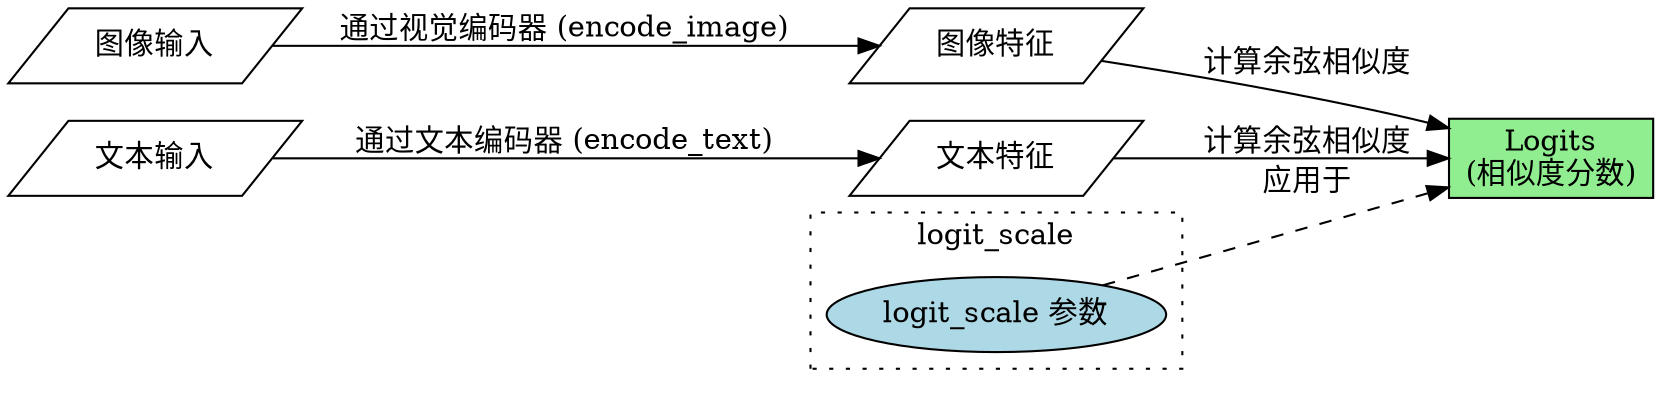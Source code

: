 digraph CLIP_Forward_Pass {
    rankdir=LR; // Changed direction for flow
    node [shape=parallelogram, style=filled, fillcolor=white];

    image_input [label="图像输入"];
    text_input [label="文本输入"];
    image_features [label="图像特征"];
    text_features [label="文本特征"];
    logits [label="Logits\n(相似度分数)", shape=box, fillcolor=lightgreen]; // Changed shape/color for output

    image_input -> image_features [label="通过视觉编码器 (encode_image)"];
    text_input -> text_features [label="通过文本编码器 (encode_text)"];

    image_features -> logits [label="计算余弦相似度"];
    text_features -> logits [label="计算余弦相似度"];

    // Add the logit scale application explicitly
    subgraph cluster_scale {
        label = "logit_scale";
        style = dotted;
        node [shape=ellipse, fillcolor=lightblue];
        logit_scale_node [label="logit_scale 参数"];
    }

    // Indicate the logit_scale affects the final logits
    logit_scale_node -> logits [label="应用于", style=dashed];
}